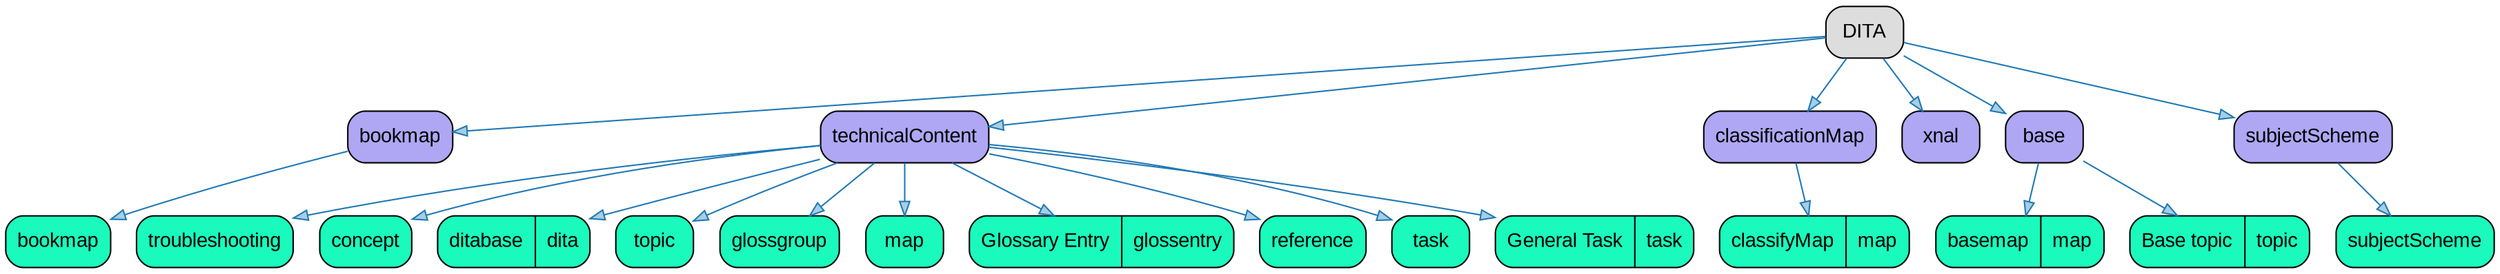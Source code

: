 // Diagram connecting group folders to shell modules defined in that group
strict digraph {
				
  // Root node
  
	"DITA" [label ="DITA" fontname="Arial" shape="Mrecord" style="filled"  fillcolor="#DDDDDD"]
			
  // Other nodes
      
	"group_bookmap" [label ="bookmap" fontname="Arial" shape="Mrecord" style="filled"  fillcolor="#AFA7F4"]
         
	"bookmap" [label ="bookmap" fontname="Arial" shape="Mrecord" style="filled"  fillcolor="#1AFABC"]
      
      
	"group_technicalContent" [label ="technicalContent" fontname="Arial" shape="Mrecord" style="filled"  fillcolor="#AFA7F4"]
         
	"troubleshooting" [label ="troubleshooting" fontname="Arial" shape="Mrecord" style="filled"  fillcolor="#1AFABC"]
         
	"concept" [label ="concept" fontname="Arial" shape="Mrecord" style="filled"  fillcolor="#1AFABC"]
         
	"ditabase" [label ="ditabase|dita" fontname="Arial" shape="Mrecord" style="filled"  fillcolor="#1AFABC"]
         
	"topic" [label ="topic" fontname="Arial" shape="Mrecord" style="filled"  fillcolor="#1AFABC"]
         
	"glossgroup" [label ="glossgroup" fontname="Arial" shape="Mrecord" style="filled"  fillcolor="#1AFABC"]
         
	"map" [label ="map" fontname="Arial" shape="Mrecord" style="filled"  fillcolor="#1AFABC"]
         
	"Glossary Entry" [label ="Glossary Entry|glossentry" fontname="Arial" shape="Mrecord" style="filled"  fillcolor="#1AFABC"]
         
	"reference" [label ="reference" fontname="Arial" shape="Mrecord" style="filled"  fillcolor="#1AFABC"]
         
	"task" [label ="task" fontname="Arial" shape="Mrecord" style="filled"  fillcolor="#1AFABC"]
         
	"General Task" [label ="General Task|task" fontname="Arial" shape="Mrecord" style="filled"  fillcolor="#1AFABC"]
      
      
	"group_classificationMap" [label ="classificationMap" fontname="Arial" shape="Mrecord" style="filled"  fillcolor="#AFA7F4"]
         
	"classifyMap" [label ="classifyMap|map" fontname="Arial" shape="Mrecord" style="filled"  fillcolor="#1AFABC"]
      
      
	"group_xnal" [label ="xnal" fontname="Arial" shape="Mrecord" style="filled"  fillcolor="#AFA7F4"]
      
	"group_base" [label ="base" fontname="Arial" shape="Mrecord" style="filled"  fillcolor="#AFA7F4"]
         
	"basemap" [label ="basemap|map" fontname="Arial" shape="Mrecord" style="filled"  fillcolor="#1AFABC"]
         
	"Base topic" [label ="Base topic|topic" fontname="Arial" shape="Mrecord" style="filled"  fillcolor="#1AFABC"]
      
      
	"group_subjectScheme" [label ="subjectScheme" fontname="Arial" shape="Mrecord" style="filled"  fillcolor="#AFA7F4"]
         
	"subjectScheme" [label ="subjectScheme" fontname="Arial" shape="Mrecord" style="filled"  fillcolor="#1AFABC"]
      
   
  // Edges
      
	"DITA" -> "group_bookmap" [fillcolor="#a6cee3" color="#1f78b4"]
         
	"group_bookmap" -> "bookmap" [fillcolor="#a6cee3" color="#1f78b4"]
      
      
	"DITA" -> "group_technicalContent" [fillcolor="#a6cee3" color="#1f78b4"]
         
	"group_technicalContent" -> "troubleshooting" [fillcolor="#a6cee3" color="#1f78b4"]
         
	"group_technicalContent" -> "concept" [fillcolor="#a6cee3" color="#1f78b4"]
         
	"group_technicalContent" -> "ditabase" [fillcolor="#a6cee3" color="#1f78b4"]
         
	"group_technicalContent" -> "topic" [fillcolor="#a6cee3" color="#1f78b4"]
         
	"group_technicalContent" -> "glossgroup" [fillcolor="#a6cee3" color="#1f78b4"]
         
	"group_technicalContent" -> "map" [fillcolor="#a6cee3" color="#1f78b4"]
         
	"group_technicalContent" -> "Glossary Entry" [fillcolor="#a6cee3" color="#1f78b4"]
         
	"group_technicalContent" -> "reference" [fillcolor="#a6cee3" color="#1f78b4"]
         
	"group_technicalContent" -> "task" [fillcolor="#a6cee3" color="#1f78b4"]
         
	"group_technicalContent" -> "General Task" [fillcolor="#a6cee3" color="#1f78b4"]
      
      
	"DITA" -> "group_classificationMap" [fillcolor="#a6cee3" color="#1f78b4"]
         
	"group_classificationMap" -> "classifyMap" [fillcolor="#a6cee3" color="#1f78b4"]
      
      
	"DITA" -> "group_xnal" [fillcolor="#a6cee3" color="#1f78b4"]
      
	"DITA" -> "group_base" [fillcolor="#a6cee3" color="#1f78b4"]
         
	"group_base" -> "basemap" [fillcolor="#a6cee3" color="#1f78b4"]
         
	"group_base" -> "Base topic" [fillcolor="#a6cee3" color="#1f78b4"]
      
      
	"DITA" -> "group_subjectScheme" [fillcolor="#a6cee3" color="#1f78b4"]
         
	"group_subjectScheme" -> "subjectScheme" [fillcolor="#a6cee3" color="#1f78b4"]
      
   }